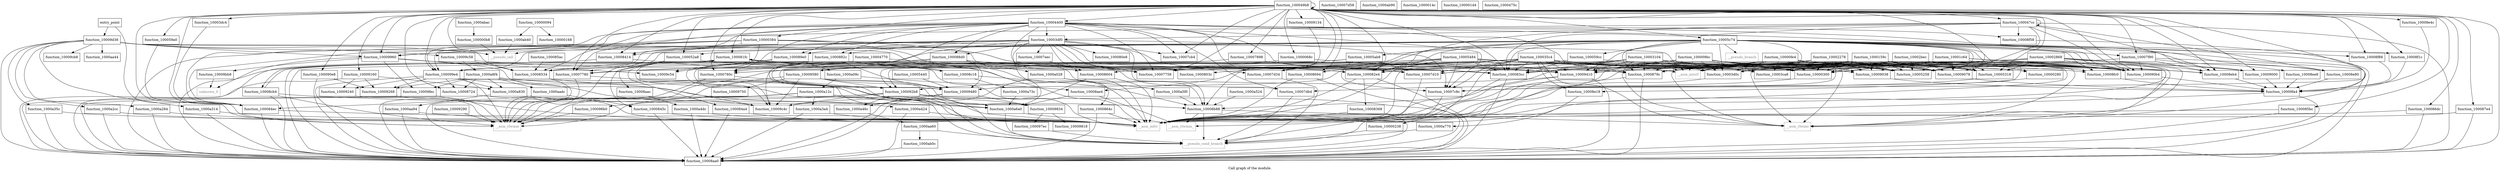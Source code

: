 digraph "Call graph of the module." {
  label="Call graph of the module.";
  node [shape=record];

  Node_function_10009078 [label="{function_10009078}"];
  Node_function_10007cb4 [label="{function_10007cb4}"];
  Node_function_10007d10 [label="{function_10007d10}"];
  Node_function_10007d34 [label="{function_10007d34}"];
  Node_function_100088d0 [label="{function_100088d0}"];
  Node_function_10008f58 [label="{function_10008f58}"];
  Node_function_1000864c [label="{function_1000864c}"];
  Node_function_10008f88 [label="{function_10008f88}"];
  Node_function_100052a8 [label="{function_100052a8}"];
  Node_function_10008694 [label="{function_10008694}"];
  Node_function_100089e0 [label="{function_100089e0}"];
  Node_function_10007758 [label="{function_10007758}"];
  Node_function_100085bc [label="{function_100085bc}"];
  Node_function_10007d58 [label="{function_10007d58}"];
  Node_function_10008aa0 [label="{function_10008aa0}"];
  Node_function_10007db4 [label="{function_10007db4}"];
  Node_function_10007eec [label="{function_10007eec}"];
  Node_function_10007f90 [label="{function_10007f90}"];
  Node_function_10008aac [label="{function_10008aac}"];
  Node_function_1000803c [label="{function_1000803c}"];
  Node_function_100086dc [label="{function_100086dc}"];
  Node_function_10005318 [label="{function_10005318}"];
  Node_function_10008724 [label="{function_10008724}"];
  Node_function_10008fc0 [label="{function_10008fc0}"];
  Node_function_1000879c [label="{function_1000879c}"];
  Node_function_10009038 [label="{function_10009038}"];
  Node_function_10007780 [label="{function_10007780}"];
  Node_function_10008ae4 [label="{function_10008ae4}"];
  Node_function_100080e8 [label="{function_100080e8}"];
  Node_function_100081fc [label="{function_100081fc}"];
  Node_function_100082e4 [label="{function_100082e4}"];
  Node_function_10008b88 [label="{function_10008b88}"];
  Node_function_10008368 [label="{function_10008368}"];
  Node_function_100083cc [label="{function_100083cc}"];
  Node_function_10008c18 [label="{function_10008c18}"];
  Node_function_10005440 [label="{function_10005440}"];
  Node_function_10008414 [label="{function_10008414}"];
  Node_function_10005484 [label="{function_10005484}"];
  Node_function_1000780c [label="{function_1000780c}"];
  Node_function_10008cb4 [label="{function_10008cb4}"];
  Node_function_10008e18 [label="{function_10008e18}"];
  Node_function_1000845c [label="{function_1000845c}"];
  Node_function_100084a4 [label="{function_100084a4}"];
  Node_function_10008e4c [label="{function_10008e4c}"];
  Node_function_100087e4 [label="{function_100087e4}"];
  Node_function_100059a0 [label="{function_100059a0}"];
  Node_function_100084ec [label="{function_100084ec}"];
  Node_function_100059cc [label="{function_100059cc}"];
  Node_function_10007898 [label="{function_10007898}"];
  Node_function_10008e80 [label="{function_10008e80}"];
  Node_function_10008604 [label="{function_10008604}"];
  Node_function_10008eb4 [label="{function_10008eb4}"];
  Node_function_10008534 [label="{function_10008534}"];
  Node_function_10008ee8 [label="{function_10008ee8}"];
  Node_function_100085ac [label="{function_100085ac}"];
  Node_function_10009000 [label="{function_10009000}"];
  Node_function_1000882c [label="{function_1000882c}"];
  Node_function_10005ab8 [label="{function_10005ab8}"];
  Node_function_10005c74 [label="{function_10005c74}"];
  Node_function_10007c8c [label="{function_10007c8c}"];
  Node_function_10008f1c [label="{function_10008f1c}"];
  Node_function_1000a46c [label="{function_1000a46c}"];
  Node_function_1000a4dc [label="{function_1000a4dc}"];
  Node_function_100090b4 [label="{function_100090b4}"];
  Node_function_100090e8 [label="{function_100090e8}"];
  Node_function_10009134 [label="{function_10009134}"];
  Node_function_10009160 [label="{function_10009160}"];
  Node_function_10009240 [label="{function_10009240}"];
  Node_function_10009268 [label="{function_10009268}"];
  Node_function_10009290 [label="{function_10009290}"];
  Node_function_100092b8 [label="{function_100092b8}"];
  Node_function_10009410 [label="{function_10009410}"];
  Node_function_10009480 [label="{function_10009480}"];
  Node_function_10009580 [label="{function_10009580}"];
  Node_function_100096b0 [label="{function_100096b0}"];
  Node_function_10009750 [label="{function_10009750}"];
  Node_function_100097ec [label="{function_100097ec}"];
  Node_function_10009818 [label="{function_10009818}"];
  Node_function_10009834 [label="{function_10009834}"];
  Node_function_10009960 [label="{function_10009960}"];
  Node_function_100099e4 [label="{function_100099e4}"];
  Node_function_10009bb8 [label="{function_10009bb8}"];
  Node_function_10009c4c [label="{function_10009c4c}"];
  Node_function_10009c54 [label="{function_10009c54}"];
  Node_function_10009c58 [label="{function_10009c58}"];
  Node_function_10009cb8 [label="{function_10009cb8}"];
  Node_function_10009d38 [label="{function_10009d38}"];
  Node_function_10009fa4 [label="{function_10009fa4}"];
  Node_function_10009fec [label="{function_10009fec}"];
  Node_function_1000a028 [label="{function_1000a028}"];
  Node_function_1000a09c [label="{function_1000a09c}"];
  Node_function_1000a12c [label="{function_1000a12c}"];
  Node_function_1000a284 [label="{function_1000a284}"];
  Node_function_1000a2cc [label="{function_1000a2cc}"];
  Node_function_1000a314 [label="{function_1000a314}"];
  Node_function_1000a35c [label="{function_1000a35c}"];
  Node_function_1000a3a4 [label="{function_1000a3a4}"];
  Node_function_1000a424 [label="{function_1000a424}"];
  Node_function_1000a524 [label="{function_1000a524}"];
  Node_function_1000a5f0 [label="{function_1000a5f0}"];
  Node_function_1000a6a0 [label="{function_1000a6a0}"];
  Node_function_1000a73c [label="{function_1000a73c}"];
  Node_function_1000a770 [label="{function_1000a770}"];
  Node_function_1000a830 [label="{function_1000a830}"];
  Node_function_1000a8f4 [label="{function_1000a8f4}"];
  Node_function_1000aa44 [label="{function_1000aa44}"];
  Node_function_1000aa60 [label="{function_1000aa60}"];
  Node_function_1000aa94 [label="{function_1000aa94}"];
  Node_function_1000aadc [label="{function_1000aadc}"];
  Node_function_1000ab0c [label="{function_1000ab0c}"];
  Node_function_1000ab40 [label="{function_1000ab40}"];
  Node_function_1000ab90 [label="{function_1000ab90}"];
  Node_function_1000abac [label="{function_1000abac}"];
  Node___asm_rlwinm [color="gray50", fontcolor="gray50", label="{__asm_rlwinm}"];
  Node___asm_rlwinm_ [color="gray50", fontcolor="gray50", label="{__asm_rlwinm_}"];
  Node___asm_rlwimi [color="gray50", fontcolor="gray50", label="{__asm_rlwimi}"];
  Node___asm_mfcr [color="gray50", fontcolor="gray50", label="{__asm_mfcr}"];
  Node___asm_mtcrf [color="gray50", fontcolor="gray50", label="{__asm_mtcrf}"];
  Node_unknown_0 [color="gray50", fontcolor="gray50", label="{unknown_0}"];
  Node___pseudo_call [color="gray50", fontcolor="gray50", label="{__pseudo_call}"];
  Node___pseudo_branch [color="gray50", fontcolor="gray50", label="{__pseudo_branch}"];
  Node___pseudo_cond_branch [color="gray50", fontcolor="gray50", label="{__pseudo_cond_branch}"];
  Node_function_10000094 [label="{function_10000094}"];
  Node_function_100000b8 [label="{function_100000b8}"];
  Node_function_1000014c [label="{function_1000014c}"];
  Node_function_10000168 [label="{function_10000168}"];
  Node_function_100001d4 [label="{function_100001d4}"];
  Node_entry_point [label="{entry_point}"];
  Node_function_10000238 [label="{function_10000238}"];
  Node_function_10000280 [label="{function_10000280}"];
  Node_function_10000300 [label="{function_10000300}"];
  Node_function_10000384 [label="{function_10000384}"];
  Node_function_1000068c [label="{function_1000068c}"];
  Node_function_100009bc [label="{function_100009bc}"];
  Node_function_10000fe4 [label="{function_10000fe4}"];
  Node_function_1000159c [label="{function_1000159c}"];
  Node_function_10001c64 [label="{function_10001c64}"];
  Node_function_10002278 [label="{function_10002278}"];
  Node_function_10002868 [label="{function_10002868}"];
  Node_function_10002bec [label="{function_10002bec}"];
  Node_function_10003104 [label="{function_10003104}"];
  Node_function_100035c4 [label="{function_100035c4}"];
  Node_function_10003ca8 [label="{function_10003ca8}"];
  Node_function_10003d0c [label="{function_10003d0c}"];
  Node_function_10003dc4 [label="{function_10003dc4}"];
  Node_function_10003df0 [label="{function_10003df0}"];
  Node_function_10004400 [label="{function_10004400}"];
  Node_function_1000475c [label="{function_1000475c}"];
  Node_function_10004770 [label="{function_10004770}"];
  Node_function_100047cc [label="{function_100047cc}"];
  Node_function_100049b8 [label="{function_100049b8}"];
  Node_function_10005258 [label="{function_10005258}"];
  Node_function_10009078 -> Node_function_10009fa4;
  Node_function_10007d10 -> Node___pseudo_cond_branch;
  Node_function_10007d34 -> Node___pseudo_cond_branch;
  Node_function_100088d0 -> Node_function_10008aa0;
  Node_function_100088d0 -> Node_function_100082e4;
  Node_function_100088d0 -> Node_function_100083cc;
  Node_function_100088d0 -> Node_function_10008534;
  Node_function_100088d0 -> Node_function_100092b8;
  Node_function_100088d0 -> Node_function_10009410;
  Node_function_100088d0 -> Node_function_10009480;
  Node_function_100088d0 -> Node_function_10009c4c;
  Node_function_100088d0 -> Node_function_1000a028;
  Node_function_10008f58 -> Node_function_10009fa4;
  Node_function_1000864c -> Node_function_10008aa0;
  Node_function_1000864c -> Node___asm_mfcr;
  Node_function_10008f88 -> Node_function_10009fa4;
  Node_function_100052a8 -> Node_function_10008aac;
  Node_function_100052a8 -> Node_function_1000879c;
  Node_function_100052a8 -> Node_function_1000845c;
  Node_function_100052a8 -> Node_function_100084a4;
  Node_function_10008694 -> Node_function_10008aa0;
  Node_function_10008694 -> Node___asm_mfcr;
  Node_function_100089e0 -> Node_function_10009c4c;
  Node_function_100089e0 -> Node_function_10009c54;
  Node_function_100089e0 -> Node_function_1000a09c;
  Node_function_100085bc -> Node_function_10008aa0;
  Node_function_100085bc -> Node___asm_mfcr;
  Node_function_10007db4 -> Node___pseudo_cond_branch;
  Node_function_10007eec -> Node_function_10008604;
  Node_function_10007f90 -> Node_function_10008aa0;
  Node_function_10007f90 -> Node_function_100083cc;
  Node_function_10007f90 -> Node_function_10008eb4;
  Node_function_10007f90 -> Node_function_10008ee8;
  Node_function_10007f90 -> Node_function_100090b4;
  Node_function_10008aac -> Node_function_1000a4dc;
  Node_function_100086dc -> Node_function_10008aa0;
  Node_function_100086dc -> Node___asm_mfcr;
  Node_function_10005318 -> Node_function_10007c8c;
  Node_function_10008724 -> Node_function_10008aa0;
  Node_function_10008724 -> Node___asm_mfcr;
  Node_function_10008fc0 -> Node_function_10009fa4;
  Node_function_1000879c -> Node_function_10008aa0;
  Node_function_1000879c -> Node___asm_mfcr;
  Node_function_10009038 -> Node_function_10009fa4;
  Node_function_10007780 -> Node___asm_rlwinm;
  Node_function_10007780 -> Node___pseudo_cond_branch;
  Node_function_10008ae4 -> Node_function_1000a6a0;
  Node_function_10008ae4 -> Node___asm_rlwinm_;
  Node_function_100081fc -> Node_function_10008aa0;
  Node_function_100081fc -> Node_function_10008c18;
  Node_function_100081fc -> Node_function_10008cb4;
  Node_function_100081fc -> Node___asm_mfcr;
  Node_function_100082e4 -> Node_function_10008aa0;
  Node_function_100082e4 -> Node_function_10008368;
  Node_function_100082e4 -> Node___asm_mfcr;
  Node_function_10008b88 -> Node___asm_rlwinm_;
  Node_function_10008b88 -> Node___asm_rlwimi;
  Node_function_10008b88 -> Node___pseudo_cond_branch;
  Node_function_10008368 -> Node_function_10008aa0;
  Node_function_10008368 -> Node___asm_mfcr;
  Node_function_100083cc -> Node_function_10008aa0;
  Node_function_100083cc -> Node___asm_mfcr;
  Node_function_10008c18 -> Node_function_100081fc;
  Node_function_10008c18 -> Node_function_10008b88;
  Node_function_10008c18 -> Node_function_1000a73c;
  Node_function_10005440 -> Node_function_10009480;
  Node_function_10008414 -> Node_function_10008aa0;
  Node_function_10008414 -> Node___asm_mfcr;
  Node_function_10005484 -> Node_function_10007d34;
  Node_function_10005484 -> Node_function_10008694;
  Node_function_10005484 -> Node_function_10008fc0;
  Node_function_10005484 -> Node_function_100082e4;
  Node_function_10005484 -> Node_function_100083cc;
  Node_function_10005484 -> Node_function_10008eb4;
  Node_function_10005484 -> Node_function_10009000;
  Node_function_10005484 -> Node_function_10007c8c;
  Node_function_10005484 -> Node_function_100090b4;
  Node_function_10005484 -> Node_function_10009410;
  Node_function_10005484 -> Node_function_10009480;
  Node_function_10005484 -> Node_function_10009580;
  Node_function_10005484 -> Node_function_100099e4;
  Node_function_10005484 -> Node___asm_rlwinm;
  Node_function_10005484 -> Node___asm_mfcr;
  Node_function_10005484 -> Node___asm_mtcrf;
  Node_function_10005484 -> Node_function_10005258;
  Node_function_1000780c -> Node___asm_rlwinm;
  Node_function_1000780c -> Node___pseudo_cond_branch;
  Node_function_10008cb4 -> Node_function_10008aa0;
  Node_function_10008cb4 -> Node_function_100081fc;
  Node_function_10008cb4 -> Node_function_1000a6a0;
  Node_function_10008cb4 -> Node___asm_rlwinm;
  Node_function_10008e18 -> Node_function_1000a770;
  Node_function_1000845c -> Node_function_10008aa0;
  Node_function_1000845c -> Node___asm_mfcr;
  Node_function_100084a4 -> Node_function_10008aa0;
  Node_function_100084a4 -> Node___asm_mfcr;
  Node_function_10008e4c -> Node_function_10009fa4;
  Node_function_100087e4 -> Node_function_10008aa0;
  Node_function_100087e4 -> Node___asm_mfcr;
  Node_function_100059a0 -> Node_function_100084ec;
  Node_function_100084ec -> Node_function_10008aa0;
  Node_function_100084ec -> Node___asm_mfcr;
  Node_function_100059cc -> Node_function_10007d34;
  Node_function_100059cc -> Node_function_100082e4;
  Node_function_100059cc -> Node_function_100083cc;
  Node_function_100059cc -> Node_function_10008eb4;
  Node_function_100059cc -> Node_function_100090b4;
  Node_function_10007898 -> Node_function_10007d10;
  Node_function_10007898 -> Node_function_100092b8;
  Node_function_10008e80 -> Node_function_10009fa4;
  Node_function_10008604 -> Node_function_10008aa0;
  Node_function_10008604 -> Node___asm_mfcr;
  Node_function_10008eb4 -> Node_function_10009fa4;
  Node_function_10008534 -> Node_function_10008aa0;
  Node_function_10008534 -> Node___asm_mfcr;
  Node_function_10008ee8 -> Node_function_10009fa4;
  Node_function_100085ac -> Node_function_10008534;
  Node_function_10009000 -> Node_function_10009fa4;
  Node_function_1000882c -> Node_function_10008aa0;
  Node_function_1000882c -> Node_function_100083cc;
  Node_function_1000882c -> Node_function_10009480;
  Node_function_1000882c -> Node_function_10009c4c;
  Node_function_1000882c -> Node_function_10009c54;
  Node_function_10005ab8 -> Node_function_10007d10;
  Node_function_10005ab8 -> Node_function_10007c8c;
  Node_function_10005ab8 -> Node_function_100092b8;
  Node_function_10005ab8 -> Node_function_10009580;
  Node_function_10005c74 -> Node_function_10009078;
  Node_function_10005c74 -> Node_function_10008f88;
  Node_function_10005c74 -> Node_function_100052a8;
  Node_function_10005c74 -> Node_function_10008694;
  Node_function_10005c74 -> Node_function_10008aa0;
  Node_function_10005c74 -> Node_function_10007f90;
  Node_function_10005c74 -> Node_function_10008fc0;
  Node_function_10005c74 -> Node_function_1000879c;
  Node_function_10005c74 -> Node_function_10009038;
  Node_function_10005c74 -> Node_function_10008ae4;
  Node_function_10005c74 -> Node_function_100082e4;
  Node_function_10005c74 -> Node_function_100083cc;
  Node_function_10005c74 -> Node_function_10008414;
  Node_function_10005c74 -> Node_function_100059cc;
  Node_function_10005c74 -> Node_function_10009000;
  Node_function_10005c74 -> Node_function_10005ab8;
  Node_function_10005c74 -> Node_function_10008f1c;
  Node_function_10005c74 -> Node_function_100090b4;
  Node_function_10005c74 -> Node_function_10009410;
  Node_function_10005c74 -> Node_function_10009960;
  Node_function_10005c74 -> Node___asm_rlwinm;
  Node_function_10005c74 -> Node___asm_rlwimi;
  Node_function_10005c74 -> Node___pseudo_branch;
  Node_function_10005c74 -> Node_function_10003ca8;
  Node_function_10005c74 -> Node_function_10003d0c;
  Node_function_10005c74 -> Node_function_10005258;
  Node_function_10007c8c -> Node___pseudo_cond_branch;
  Node_function_10008f1c -> Node_function_10009fa4;
  Node_function_1000a46c -> Node_function_1000aa60;
  Node_function_1000a4dc -> Node_function_10008aa0;
  Node_function_1000a4dc -> Node___asm_mfcr;
  Node_function_100090b4 -> Node_function_10009fa4;
  Node_function_100090e8 -> Node_function_10008aa0;
  Node_function_100090e8 -> Node_function_10009268;
  Node_function_10009134 -> Node_function_10008b88;
  Node_function_10009160 -> Node_function_10008aa0;
  Node_function_10009160 -> Node_function_10009240;
  Node_function_10009160 -> Node_function_10009268;
  Node_function_10009160 -> Node_function_1000a830;
  Node_function_10009240 -> Node___asm_rlwinm;
  Node_function_10009268 -> Node___asm_rlwinm;
  Node_function_10009290 -> Node___asm_rlwinm;
  Node_function_100092b8 -> Node_function_10008aa0;
  Node_function_100092b8 -> Node_function_1000a46c;
  Node_function_100092b8 -> Node_function_100096b0;
  Node_function_100092b8 -> Node_function_10009834;
  Node_function_100092b8 -> Node_function_10009c4c;
  Node_function_100092b8 -> Node___asm_rlwinm;
  Node_function_10009410 -> Node_function_10008aa0;
  Node_function_10009410 -> Node_function_10008b88;
  Node_function_10009410 -> Node_function_100092b8;
  Node_function_10009480 -> Node_function_1000a46c;
  Node_function_10009480 -> Node_function_10009834;
  Node_function_10009480 -> Node_function_10009c4c;
  Node_function_10009580 -> Node_function_100092b8;
  Node_function_10009580 -> Node_function_10009480;
  Node_function_10009580 -> Node_function_10009750;
  Node_function_10009580 -> Node_function_10009834;
  Node_function_10009580 -> Node_function_10009c4c;
  Node_function_10009580 -> Node_function_1000a6a0;
  Node_function_10009580 -> Node___asm_rlwinm;
  Node_function_100096b0 -> Node___asm_rlwinm;
  Node_function_10009750 -> Node___asm_rlwinm;
  Node_function_100097ec -> Node___pseudo_cond_branch;
  Node_function_10009834 -> Node_function_100097ec;
  Node_function_10009834 -> Node_function_10009818;
  Node_function_10009960 -> Node_function_10009bb8;
  Node_function_10009960 -> Node_function_10009c4c;
  Node_function_10009960 -> Node_function_10009c54;
  Node_function_10009960 -> Node_function_10009fec;
  Node_function_10009960 -> Node_unknown_0;
  Node_function_100099e4 -> Node_function_10008aa0;
  Node_function_100099e4 -> Node_function_10008724;
  Node_function_100099e4 -> Node_function_10009240;
  Node_function_100099e4 -> Node_function_10009268;
  Node_function_100099e4 -> Node_function_1000a424;
  Node_function_100099e4 -> Node_function_1000a830;
  Node_function_100099e4 -> Node___asm_rlwinm;
  Node_function_100099e4 -> Node___asm_mfcr;
  Node_function_10009bb8 -> Node_unknown_0;
  Node_function_10009c58 -> Node_function_100082e4;
  Node_function_10009c58 -> Node_function_10008534;
  Node_function_10009c58 -> Node_function_1000a8f4;
  Node_function_10009d38 -> Node_function_10008aa0;
  Node_function_10009d38 -> Node_function_10008b88;
  Node_function_10009d38 -> Node_function_10009960;
  Node_function_10009d38 -> Node_function_10009c58;
  Node_function_10009d38 -> Node_function_10009cb8;
  Node_function_10009d38 -> Node_function_1000a284;
  Node_function_10009d38 -> Node_function_1000a2cc;
  Node_function_10009d38 -> Node_function_1000a314;
  Node_function_10009d38 -> Node_function_1000a35c;
  Node_function_10009d38 -> Node_function_1000a6a0;
  Node_function_10009d38 -> Node_function_1000aa44;
  Node_function_10009d38 -> Node___pseudo_call;
  Node_function_10009fa4 -> Node_function_10008aa0;
  Node_function_10009fa4 -> Node___asm_mfcr;
  Node_function_10009fec -> Node_function_10008aa0;
  Node_function_10009fec -> Node___asm_mfcr;
  Node_function_1000a028 -> Node_function_10008aa0;
  Node_function_1000a028 -> Node_function_1000a5f0;
  Node_function_1000a028 -> Node___asm_mfcr;
  Node_function_1000a09c -> Node_function_10008ae4;
  Node_function_1000a09c -> Node_function_1000a12c;
  Node_function_1000a12c -> Node_function_10008aa0;
  Node_function_1000a12c -> Node_function_1000a3a4;
  Node_function_1000a12c -> Node_function_1000a6a0;
  Node_function_1000a12c -> Node___asm_rlwinm;
  Node_function_1000a12c -> Node___asm_mfcr;
  Node_function_1000a284 -> Node_function_10008aa0;
  Node_function_1000a284 -> Node___asm_mfcr;
  Node_function_1000a2cc -> Node_function_10008aa0;
  Node_function_1000a2cc -> Node___asm_mfcr;
  Node_function_1000a314 -> Node_function_10008aa0;
  Node_function_1000a314 -> Node___asm_mfcr;
  Node_function_1000a35c -> Node_function_10008aa0;
  Node_function_1000a35c -> Node___asm_mfcr;
  Node_function_1000a3a4 -> Node_function_10008aa0;
  Node_function_1000a3a4 -> Node___asm_mfcr;
  Node_function_1000a424 -> Node_function_10008aa0;
  Node_function_1000a424 -> Node___asm_mfcr;
  Node_function_1000a524 -> Node_function_10008b88;
  Node_function_1000a5f0 -> Node_function_10008b88;
  Node_function_1000a6a0 -> Node___asm_rlwinm_;
  Node_function_1000a6a0 -> Node___pseudo_cond_branch;
  Node_function_1000a73c -> Node_function_1000a6a0;
  Node_function_1000a770 -> Node___pseudo_cond_branch;
  Node_function_1000a830 -> Node_function_1000a6a0;
  Node_function_1000a830 -> Node_function_1000aa94;
  Node_function_1000a8f4 -> Node_function_10008724;
  Node_function_1000a8f4 -> Node_function_10008b88;
  Node_function_1000a8f4 -> Node_function_10009268;
  Node_function_1000a8f4 -> Node_function_10009c4c;
  Node_function_1000a8f4 -> Node_function_10009fec;
  Node_function_1000a8f4 -> Node_function_1000a830;
  Node_function_1000a8f4 -> Node_function_1000aadc;
  Node_function_1000a8f4 -> Node___pseudo_cond_branch;
  Node_function_1000aa60 -> Node_function_1000ab0c;
  Node_function_1000aa60 -> Node___pseudo_cond_branch;
  Node_function_1000aa94 -> Node_function_10008aa0;
  Node_function_1000aa94 -> Node___asm_mfcr;
  Node_function_1000aadc -> Node_function_1000845c;
  Node_function_1000aadc -> Node_function_100084ec;
  Node_function_1000ab0c -> Node_function_10008aa0;
  Node_function_1000ab40 -> Node___pseudo_call;
  Node_function_1000abac -> Node_function_100000b8;
  Node_function_10000094 -> Node_function_1000ab40;
  Node_function_10000094 -> Node_function_10000168;
  Node_function_100000b8 -> Node___pseudo_call;
  Node_entry_point -> Node_function_10009d38;
  Node_entry_point -> Node___asm_rlwinm;
  Node_function_10000238 -> Node___pseudo_cond_branch;
  Node_function_10000280 -> Node_function_10008e18;
  Node_function_10000300 -> Node_function_10007db4;
  Node_function_10000384 -> Node_function_10007d10;
  Node_function_10000384 -> Node_function_10008aa0;
  Node_function_10000384 -> Node_function_10008414;
  Node_function_10000384 -> Node_function_10009410;
  Node_function_10000384 -> Node_function_10009480;
  Node_function_10000384 -> Node_function_10009960;
  Node_function_10000384 -> Node___asm_mfcr;
  Node_function_10000384 -> Node___asm_mtcrf;
  Node_function_10000384 -> Node___pseudo_call;
  Node_function_1000068c -> Node_function_10009410;
  Node_function_1000068c -> Node_function_10009580;
  Node_function_100009bc -> Node_function_10009078;
  Node_function_100009bc -> Node_function_10007d10;
  Node_function_100009bc -> Node_function_10005318;
  Node_function_100009bc -> Node_function_1000879c;
  Node_function_100009bc -> Node_function_10009038;
  Node_function_100009bc -> Node_function_100083cc;
  Node_function_100009bc -> Node_function_100090b4;
  Node_function_100009bc -> Node_function_10009410;
  Node_function_100009bc -> Node___asm_rlwimi;
  Node_function_100009bc -> Node___asm_mfcr;
  Node_function_100009bc -> Node___asm_mtcrf;
  Node_function_100009bc -> Node_function_10000300;
  Node_function_100009bc -> Node_function_10003ca8;
  Node_function_100009bc -> Node_function_10003d0c;
  Node_function_100009bc -> Node_function_10005258;
  Node_function_10000fe4 -> Node_function_10009078;
  Node_function_10000fe4 -> Node_function_10005318;
  Node_function_10000fe4 -> Node_function_1000879c;
  Node_function_10000fe4 -> Node_function_10009038;
  Node_function_10000fe4 -> Node_function_100083cc;
  Node_function_10000fe4 -> Node_function_100090b4;
  Node_function_10000fe4 -> Node_function_10009410;
  Node_function_10000fe4 -> Node___asm_rlwimi;
  Node_function_10000fe4 -> Node___asm_mfcr;
  Node_function_10000fe4 -> Node___asm_mtcrf;
  Node_function_10000fe4 -> Node_function_10000300;
  Node_function_10000fe4 -> Node_function_10003ca8;
  Node_function_10000fe4 -> Node_function_10003d0c;
  Node_function_10000fe4 -> Node_function_10005258;
  Node_function_1000159c -> Node_function_10009078;
  Node_function_1000159c -> Node_function_10005318;
  Node_function_1000159c -> Node_function_10008fc0;
  Node_function_1000159c -> Node_function_1000879c;
  Node_function_1000159c -> Node_function_10009038;
  Node_function_1000159c -> Node_function_100082e4;
  Node_function_1000159c -> Node_function_100083cc;
  Node_function_1000159c -> Node_function_10008eb4;
  Node_function_1000159c -> Node_function_100090b4;
  Node_function_1000159c -> Node_function_100092b8;
  Node_function_1000159c -> Node_function_10009410;
  Node_function_1000159c -> Node___asm_rlwimi;
  Node_function_1000159c -> Node___asm_mfcr;
  Node_function_1000159c -> Node___asm_mtcrf;
  Node_function_1000159c -> Node_function_10000300;
  Node_function_1000159c -> Node_function_10003ca8;
  Node_function_1000159c -> Node_function_10003d0c;
  Node_function_1000159c -> Node_function_10005258;
  Node_function_10001c64 -> Node_function_10009078;
  Node_function_10001c64 -> Node_function_10005318;
  Node_function_10001c64 -> Node_function_1000879c;
  Node_function_10001c64 -> Node_function_10009038;
  Node_function_10001c64 -> Node_function_100083cc;
  Node_function_10001c64 -> Node_function_100090b4;
  Node_function_10001c64 -> Node_function_10009410;
  Node_function_10001c64 -> Node___asm_rlwimi;
  Node_function_10001c64 -> Node___asm_mfcr;
  Node_function_10001c64 -> Node___asm_mtcrf;
  Node_function_10001c64 -> Node_function_10000280;
  Node_function_10001c64 -> Node_function_10000300;
  Node_function_10001c64 -> Node_function_10003ca8;
  Node_function_10001c64 -> Node_function_10003d0c;
  Node_function_10001c64 -> Node_function_10005258;
  Node_function_10002278 -> Node_function_10009078;
  Node_function_10002278 -> Node_function_1000879c;
  Node_function_10002278 -> Node_function_10009038;
  Node_function_10002278 -> Node_function_100083cc;
  Node_function_10002278 -> Node_function_100090b4;
  Node_function_10002278 -> Node_function_10009410;
  Node_function_10002278 -> Node___asm_rlwimi;
  Node_function_10002278 -> Node___asm_mfcr;
  Node_function_10002278 -> Node___asm_mtcrf;
  Node_function_10002278 -> Node_function_10000280;
  Node_function_10002278 -> Node_function_10000300;
  Node_function_10002278 -> Node_function_10003ca8;
  Node_function_10002278 -> Node_function_10003d0c;
  Node_function_10002278 -> Node_function_10005258;
  Node_function_10002868 -> Node_function_10005318;
  Node_function_10002868 -> Node_function_1000879c;
  Node_function_10002868 -> Node_function_10008e80;
  Node_function_10002868 -> Node_function_10008eb4;
  Node_function_10002868 -> Node_function_10009000;
  Node_function_10002868 -> Node_function_100090b4;
  Node_function_10002868 -> Node_function_10009410;
  Node_function_10002868 -> Node___asm_mfcr;
  Node_function_10002868 -> Node___asm_mtcrf;
  Node_function_10002868 -> Node_function_10000300;
  Node_function_10002868 -> Node_function_10005258;
  Node_function_10002bec -> Node_function_10009078;
  Node_function_10002bec -> Node_function_10005318;
  Node_function_10002bec -> Node_function_1000879c;
  Node_function_10002bec -> Node_function_10009038;
  Node_function_10002bec -> Node_function_100083cc;
  Node_function_10002bec -> Node_function_100090b4;
  Node_function_10002bec -> Node_function_10009410;
  Node_function_10002bec -> Node___asm_rlwimi;
  Node_function_10002bec -> Node___asm_mfcr;
  Node_function_10002bec -> Node___asm_mtcrf;
  Node_function_10002bec -> Node_function_10000300;
  Node_function_10002bec -> Node_function_10003ca8;
  Node_function_10002bec -> Node_function_10003d0c;
  Node_function_10002bec -> Node_function_10005258;
  Node_function_10003104 -> Node_function_10009078;
  Node_function_10003104 -> Node_function_10007d10;
  Node_function_10003104 -> Node_function_10007758;
  Node_function_10003104 -> Node_function_1000879c;
  Node_function_10003104 -> Node_function_10009038;
  Node_function_10003104 -> Node_function_100083cc;
  Node_function_10003104 -> Node_function_1000780c;
  Node_function_10003104 -> Node_function_100090b4;
  Node_function_10003104 -> Node_function_10009410;
  Node_function_10003104 -> Node___asm_rlwimi;
  Node_function_10003104 -> Node___asm_mfcr;
  Node_function_10003104 -> Node___asm_mtcrf;
  Node_function_10003104 -> Node_function_10000300;
  Node_function_10003104 -> Node_function_10003ca8;
  Node_function_10003104 -> Node_function_10003d0c;
  Node_function_10003104 -> Node_function_10005258;
  Node_function_100035c4 -> Node_function_10009078;
  Node_function_100035c4 -> Node_function_10007d10;
  Node_function_100035c4 -> Node_function_10007758;
  Node_function_100035c4 -> Node_function_1000803c;
  Node_function_100035c4 -> Node_function_10005318;
  Node_function_100035c4 -> Node_function_1000879c;
  Node_function_100035c4 -> Node_function_10009038;
  Node_function_100035c4 -> Node_function_10007780;
  Node_function_100035c4 -> Node_function_100083cc;
  Node_function_100035c4 -> Node_function_1000780c;
  Node_function_100035c4 -> Node_function_10008e18;
  Node_function_100035c4 -> Node_function_10008604;
  Node_function_100035c4 -> Node_function_10008534;
  Node_function_100035c4 -> Node_function_10007c8c;
  Node_function_100035c4 -> Node_function_100090b4;
  Node_function_100035c4 -> Node_function_10009410;
  Node_function_100035c4 -> Node___asm_rlwimi;
  Node_function_100035c4 -> Node___asm_mfcr;
  Node_function_100035c4 -> Node___asm_mtcrf;
  Node_function_100035c4 -> Node_function_10000238;
  Node_function_100035c4 -> Node_function_10000300;
  Node_function_100035c4 -> Node_function_10003ca8;
  Node_function_100035c4 -> Node_function_10003d0c;
  Node_function_100035c4 -> Node_function_10005258;
  Node_function_10003d0c -> Node___asm_rlwinm_;
  Node_function_10003dc4 -> Node_function_100084ec;
  Node_function_10003df0 -> Node_function_10007cb4;
  Node_function_10003df0 -> Node_function_10007d34;
  Node_function_10003df0 -> Node_function_100088d0;
  Node_function_10003df0 -> Node_function_1000864c;
  Node_function_10003df0 -> Node_function_100089e0;
  Node_function_10003df0 -> Node_function_10007758;
  Node_function_10003df0 -> Node_function_10007db4;
  Node_function_10003df0 -> Node_function_10007eec;
  Node_function_10003df0 -> Node_function_1000803c;
  Node_function_10003df0 -> Node_function_10007780;
  Node_function_10003df0 -> Node_function_100080e8;
  Node_function_10003df0 -> Node_function_10008b88;
  Node_function_10003df0 -> Node_function_100083cc;
  Node_function_10003df0 -> Node_function_1000780c;
  Node_function_10003df0 -> Node_function_100084ec;
  Node_function_10003df0 -> Node_function_10008534;
  Node_function_10003df0 -> Node_function_1000882c;
  Node_function_10003df0 -> Node_function_10007c8c;
  Node_function_10003df0 -> Node_function_100099e4;
  Node_function_10004400 -> Node_function_10007cb4;
  Node_function_10004400 -> Node_function_10007d34;
  Node_function_10004400 -> Node_function_100088d0;
  Node_function_10004400 -> Node_function_10008f58;
  Node_function_10004400 -> Node_function_100089e0;
  Node_function_10004400 -> Node_function_10007758;
  Node_function_10004400 -> Node_function_10007db4;
  Node_function_10004400 -> Node_function_1000879c;
  Node_function_10004400 -> Node_function_10007780;
  Node_function_10004400 -> Node_function_100083cc;
  Node_function_10004400 -> Node_function_10008414;
  Node_function_10004400 -> Node_function_1000780c;
  Node_function_10004400 -> Node_function_100084ec;
  Node_function_10004400 -> Node_function_10008e80;
  Node_function_10004400 -> Node_function_10008604;
  Node_function_10004400 -> Node_function_10008534;
  Node_function_10004400 -> Node_function_1000882c;
  Node_function_10004400 -> Node_function_10007c8c;
  Node_function_10004400 -> Node_function_100090b4;
  Node_function_10004400 -> Node_function_100092b8;
  Node_function_10004400 -> Node_function_100099e4;
  Node_function_10004400 -> Node_function_10003df0;
  Node_function_10004770 -> Node_function_10007758;
  Node_function_10004770 -> Node_function_10007780;
  Node_function_10004770 -> Node_function_1000780c;
  Node_function_100047cc -> Node_function_10009078;
  Node_function_100047cc -> Node_function_10008f58;
  Node_function_100047cc -> Node_function_10008aa0;
  Node_function_100047cc -> Node_function_100082e4;
  Node_function_100047cc -> Node_function_100083cc;
  Node_function_100047cc -> Node_function_10008e80;
  Node_function_100047cc -> Node_function_10008eb4;
  Node_function_100047cc -> Node_function_100090b4;
  Node_function_100047cc -> Node_function_100099e4;
  Node_function_100047cc -> Node_function_10003df0;
  Node_function_100047cc -> Node_function_100047cc;
  Node_function_100049b8 -> Node_function_10007cb4;
  Node_function_100049b8 -> Node_function_10007d34;
  Node_function_100049b8 -> Node_function_10008f88;
  Node_function_100049b8 -> Node_function_100052a8;
  Node_function_100049b8 -> Node_function_10008694;
  Node_function_100049b8 -> Node_function_10007758;
  Node_function_100049b8 -> Node_function_100085bc;
  Node_function_100049b8 -> Node_function_10008aa0;
  Node_function_100049b8 -> Node_function_10007f90;
  Node_function_100049b8 -> Node_function_100086dc;
  Node_function_100049b8 -> Node_function_10005318;
  Node_function_100049b8 -> Node_function_10008724;
  Node_function_100049b8 -> Node_function_10007780;
  Node_function_100049b8 -> Node_function_100081fc;
  Node_function_100049b8 -> Node_function_100082e4;
  Node_function_100049b8 -> Node_function_100083cc;
  Node_function_100049b8 -> Node_function_10008414;
  Node_function_100049b8 -> Node_function_1000780c;
  Node_function_100049b8 -> Node_function_10008e4c;
  Node_function_100049b8 -> Node_function_100087e4;
  Node_function_100049b8 -> Node_function_100059a0;
  Node_function_100049b8 -> Node_function_100084ec;
  Node_function_100049b8 -> Node_function_10007898;
  Node_function_100049b8 -> Node_function_10008eb4;
  Node_function_100049b8 -> Node_function_10008534;
  Node_function_100049b8 -> Node_function_10009000;
  Node_function_100049b8 -> Node_function_10005c74;
  Node_function_100049b8 -> Node_function_10007c8c;
  Node_function_100049b8 -> Node_function_10008f1c;
  Node_function_100049b8 -> Node_function_100090b4;
  Node_function_100049b8 -> Node_function_100090e8;
  Node_function_100049b8 -> Node_function_10009134;
  Node_function_100049b8 -> Node_function_10009160;
  Node_function_100049b8 -> Node_function_10009960;
  Node_function_100049b8 -> Node_function_100099e4;
  Node_function_100049b8 -> Node___asm_rlwinm;
  Node_function_100049b8 -> Node_function_10000384;
  Node_function_100049b8 -> Node_function_1000068c;
  Node_function_100049b8 -> Node_function_10003dc4;
  Node_function_100049b8 -> Node_function_10004400;
  Node_function_100049b8 -> Node_function_100047cc;
  Node_function_100049b8 -> Node_function_100049b8;
  Node_function_100049b8 -> Node_function_10005258;
}
